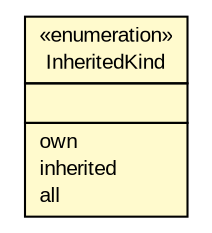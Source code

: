 #!/usr/local/bin/dot
#
# Class diagram 
# Generated by UMLGraph version R5_6_6-6-g3bdff0 (http://www.umlgraph.org/)
#

digraph G {
	edge [fontname="arial",fontsize=10,labelfontname="arial",labelfontsize=10];
	node [fontname="arial",fontsize=10,shape=plaintext];
	nodesep=0.25;
	ranksep=0.5;
	// org.tanjakostic.jcleancim.model.UmlClass.InheritedKind
	c186753 [label=<<table title="org.tanjakostic.jcleancim.model.UmlClass.InheritedKind" border="0" cellborder="1" cellspacing="0" cellpadding="2" port="p" bgcolor="lemonChiffon" href="./UmlClass.InheritedKind.html">
		<tr><td><table border="0" cellspacing="0" cellpadding="1">
<tr><td align="center" balign="center"> &#171;enumeration&#187; </td></tr>
<tr><td align="center" balign="center"> InheritedKind </td></tr>
		</table></td></tr>
		<tr><td><table border="0" cellspacing="0" cellpadding="1">
<tr><td align="left" balign="left">  </td></tr>
		</table></td></tr>
		<tr><td><table border="0" cellspacing="0" cellpadding="1">
<tr><td align="left" balign="left"> own </td></tr>
<tr><td align="left" balign="left"> inherited </td></tr>
<tr><td align="left" balign="left"> all </td></tr>
		</table></td></tr>
		</table>>, URL="./UmlClass.InheritedKind.html", fontname="arial", fontcolor="black", fontsize=10.0];
}

